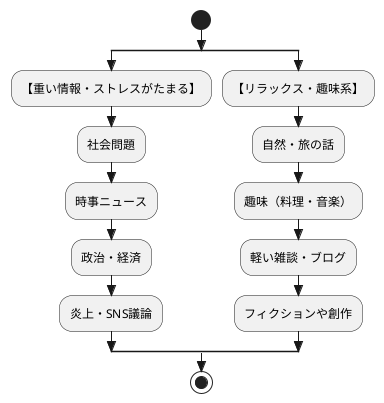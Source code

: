 @startuml
' アクティビティ図として明示
' この宣言により、split などの構文が使えるようになる
!pragma layout smetana
skinparam style strictuml

start

split
    :【重い情報・ストレスがたまる】;
    :社会問題;
    :時事ニュース;
    :政治・経済;
    :炎上・SNS議論;
split again
    :【リラックス・趣味系】;
    :自然・旅の話;
    :趣味（料理・音楽）;
    :軽い雑談・ブログ;
    :フィクションや創作;
endsplit

stop
@enduml